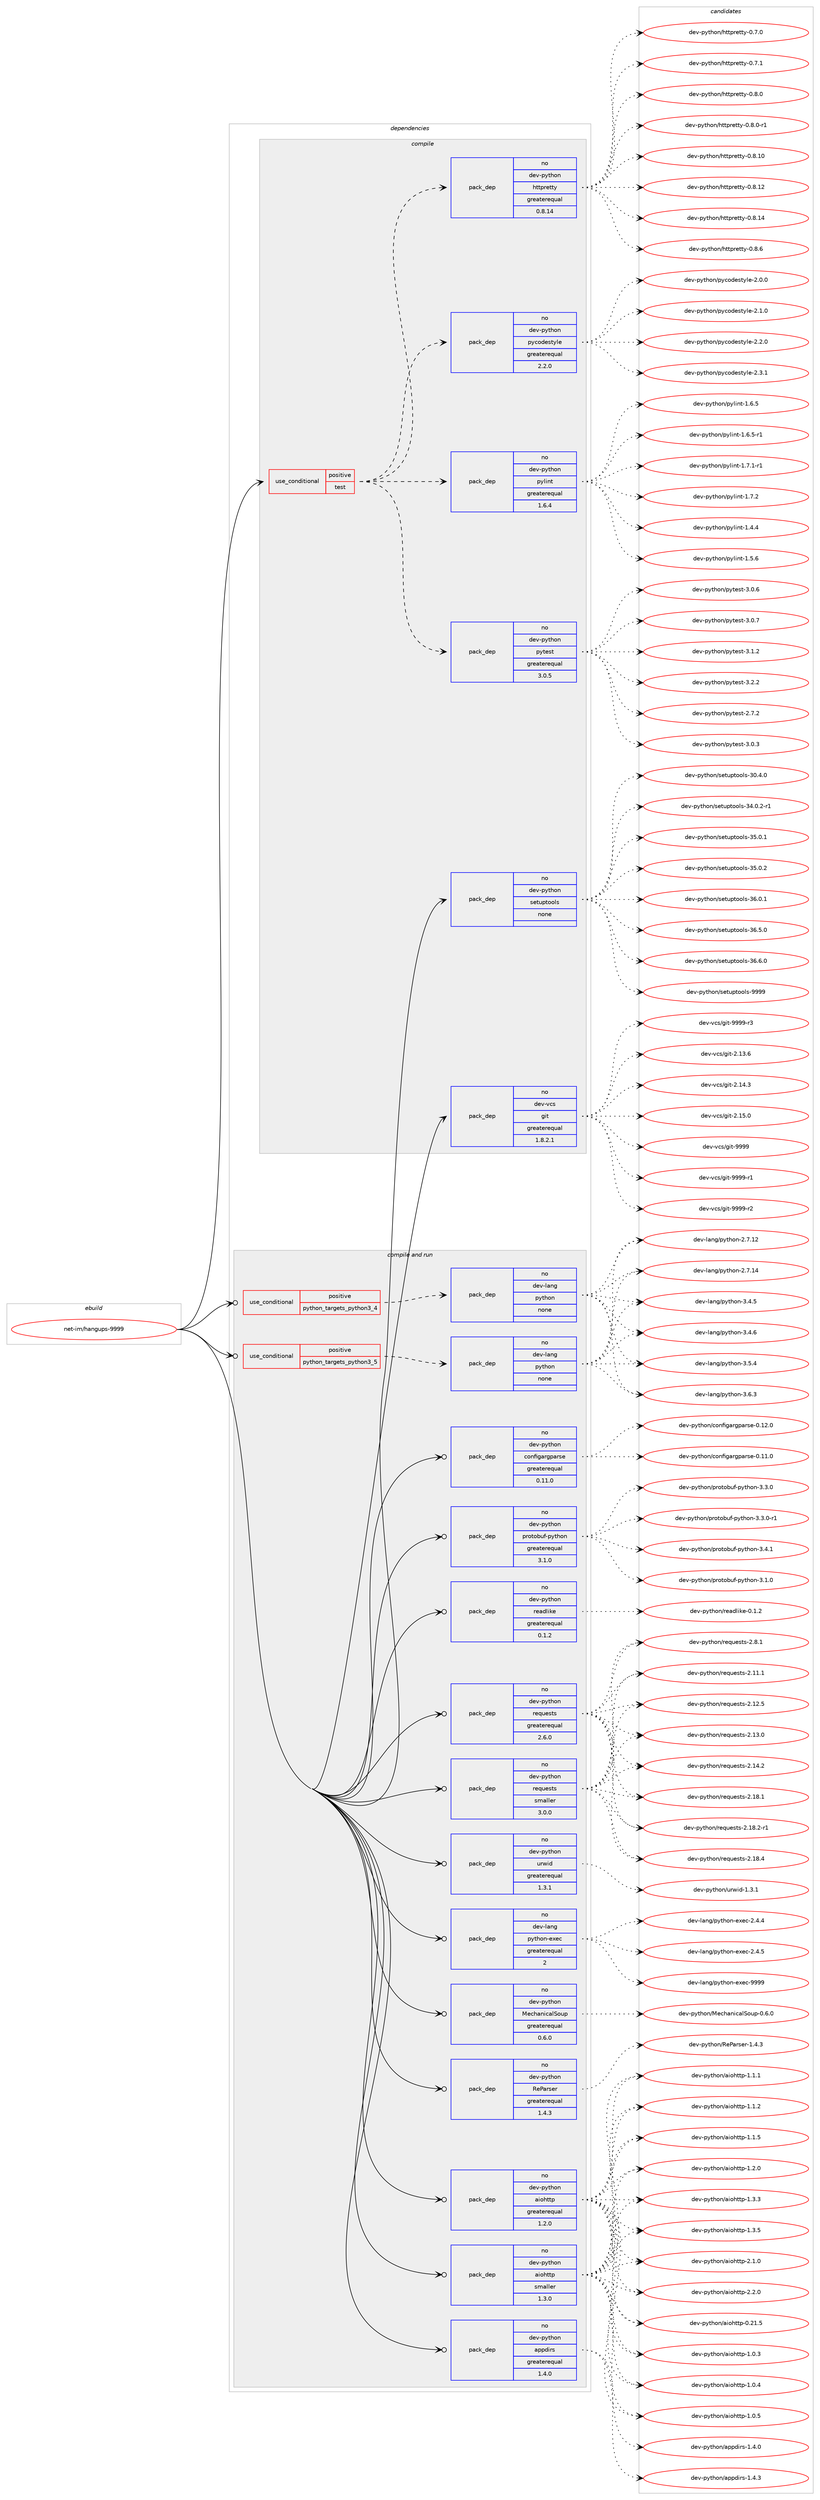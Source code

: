 digraph prolog {

# *************
# Graph options
# *************

newrank=true;
concentrate=true;
compound=true;
graph [rankdir=LR,fontname=Helvetica,fontsize=10,ranksep=1.5];#, ranksep=2.5, nodesep=0.2];
edge  [arrowhead=vee];
node  [fontname=Helvetica,fontsize=10];

# **********
# The ebuild
# **********

subgraph cluster_leftcol {
color=gray;
rank=same;
label=<<i>ebuild</i>>;
id [label="net-im/hangups-9999", color=red, width=4, href="../net-im/hangups-9999.svg"];
}

# ****************
# The dependencies
# ****************

subgraph cluster_midcol {
color=gray;
label=<<i>dependencies</i>>;
subgraph cluster_compile {
fillcolor="#eeeeee";
style=filled;
label=<<i>compile</i>>;
subgraph cond102064 {
dependency412555 [label=<<TABLE BORDER="0" CELLBORDER="1" CELLSPACING="0" CELLPADDING="4"><TR><TD ROWSPAN="3" CELLPADDING="10">use_conditional</TD></TR><TR><TD>positive</TD></TR><TR><TD>test</TD></TR></TABLE>>, shape=none, color=red];
subgraph pack303637 {
dependency412556 [label=<<TABLE BORDER="0" CELLBORDER="1" CELLSPACING="0" CELLPADDING="4" WIDTH="220"><TR><TD ROWSPAN="6" CELLPADDING="30">pack_dep</TD></TR><TR><TD WIDTH="110">no</TD></TR><TR><TD>dev-python</TD></TR><TR><TD>pytest</TD></TR><TR><TD>greaterequal</TD></TR><TR><TD>3.0.5</TD></TR></TABLE>>, shape=none, color=blue];
}
dependency412555:e -> dependency412556:w [weight=20,style="dashed",arrowhead="vee"];
subgraph pack303638 {
dependency412557 [label=<<TABLE BORDER="0" CELLBORDER="1" CELLSPACING="0" CELLPADDING="4" WIDTH="220"><TR><TD ROWSPAN="6" CELLPADDING="30">pack_dep</TD></TR><TR><TD WIDTH="110">no</TD></TR><TR><TD>dev-python</TD></TR><TR><TD>pylint</TD></TR><TR><TD>greaterequal</TD></TR><TR><TD>1.6.4</TD></TR></TABLE>>, shape=none, color=blue];
}
dependency412555:e -> dependency412557:w [weight=20,style="dashed",arrowhead="vee"];
subgraph pack303639 {
dependency412558 [label=<<TABLE BORDER="0" CELLBORDER="1" CELLSPACING="0" CELLPADDING="4" WIDTH="220"><TR><TD ROWSPAN="6" CELLPADDING="30">pack_dep</TD></TR><TR><TD WIDTH="110">no</TD></TR><TR><TD>dev-python</TD></TR><TR><TD>pycodestyle</TD></TR><TR><TD>greaterequal</TD></TR><TR><TD>2.2.0</TD></TR></TABLE>>, shape=none, color=blue];
}
dependency412555:e -> dependency412558:w [weight=20,style="dashed",arrowhead="vee"];
subgraph pack303640 {
dependency412559 [label=<<TABLE BORDER="0" CELLBORDER="1" CELLSPACING="0" CELLPADDING="4" WIDTH="220"><TR><TD ROWSPAN="6" CELLPADDING="30">pack_dep</TD></TR><TR><TD WIDTH="110">no</TD></TR><TR><TD>dev-python</TD></TR><TR><TD>httpretty</TD></TR><TR><TD>greaterequal</TD></TR><TR><TD>0.8.14</TD></TR></TABLE>>, shape=none, color=blue];
}
dependency412555:e -> dependency412559:w [weight=20,style="dashed",arrowhead="vee"];
}
id:e -> dependency412555:w [weight=20,style="solid",arrowhead="vee"];
subgraph pack303641 {
dependency412560 [label=<<TABLE BORDER="0" CELLBORDER="1" CELLSPACING="0" CELLPADDING="4" WIDTH="220"><TR><TD ROWSPAN="6" CELLPADDING="30">pack_dep</TD></TR><TR><TD WIDTH="110">no</TD></TR><TR><TD>dev-python</TD></TR><TR><TD>setuptools</TD></TR><TR><TD>none</TD></TR><TR><TD></TD></TR></TABLE>>, shape=none, color=blue];
}
id:e -> dependency412560:w [weight=20,style="solid",arrowhead="vee"];
subgraph pack303642 {
dependency412561 [label=<<TABLE BORDER="0" CELLBORDER="1" CELLSPACING="0" CELLPADDING="4" WIDTH="220"><TR><TD ROWSPAN="6" CELLPADDING="30">pack_dep</TD></TR><TR><TD WIDTH="110">no</TD></TR><TR><TD>dev-vcs</TD></TR><TR><TD>git</TD></TR><TR><TD>greaterequal</TD></TR><TR><TD>1.8.2.1</TD></TR></TABLE>>, shape=none, color=blue];
}
id:e -> dependency412561:w [weight=20,style="solid",arrowhead="vee"];
}
subgraph cluster_compileandrun {
fillcolor="#eeeeee";
style=filled;
label=<<i>compile and run</i>>;
subgraph cond102065 {
dependency412562 [label=<<TABLE BORDER="0" CELLBORDER="1" CELLSPACING="0" CELLPADDING="4"><TR><TD ROWSPAN="3" CELLPADDING="10">use_conditional</TD></TR><TR><TD>positive</TD></TR><TR><TD>python_targets_python3_4</TD></TR></TABLE>>, shape=none, color=red];
subgraph pack303643 {
dependency412563 [label=<<TABLE BORDER="0" CELLBORDER="1" CELLSPACING="0" CELLPADDING="4" WIDTH="220"><TR><TD ROWSPAN="6" CELLPADDING="30">pack_dep</TD></TR><TR><TD WIDTH="110">no</TD></TR><TR><TD>dev-lang</TD></TR><TR><TD>python</TD></TR><TR><TD>none</TD></TR><TR><TD></TD></TR></TABLE>>, shape=none, color=blue];
}
dependency412562:e -> dependency412563:w [weight=20,style="dashed",arrowhead="vee"];
}
id:e -> dependency412562:w [weight=20,style="solid",arrowhead="odotvee"];
subgraph cond102066 {
dependency412564 [label=<<TABLE BORDER="0" CELLBORDER="1" CELLSPACING="0" CELLPADDING="4"><TR><TD ROWSPAN="3" CELLPADDING="10">use_conditional</TD></TR><TR><TD>positive</TD></TR><TR><TD>python_targets_python3_5</TD></TR></TABLE>>, shape=none, color=red];
subgraph pack303644 {
dependency412565 [label=<<TABLE BORDER="0" CELLBORDER="1" CELLSPACING="0" CELLPADDING="4" WIDTH="220"><TR><TD ROWSPAN="6" CELLPADDING="30">pack_dep</TD></TR><TR><TD WIDTH="110">no</TD></TR><TR><TD>dev-lang</TD></TR><TR><TD>python</TD></TR><TR><TD>none</TD></TR><TR><TD></TD></TR></TABLE>>, shape=none, color=blue];
}
dependency412564:e -> dependency412565:w [weight=20,style="dashed",arrowhead="vee"];
}
id:e -> dependency412564:w [weight=20,style="solid",arrowhead="odotvee"];
subgraph pack303645 {
dependency412566 [label=<<TABLE BORDER="0" CELLBORDER="1" CELLSPACING="0" CELLPADDING="4" WIDTH="220"><TR><TD ROWSPAN="6" CELLPADDING="30">pack_dep</TD></TR><TR><TD WIDTH="110">no</TD></TR><TR><TD>dev-lang</TD></TR><TR><TD>python-exec</TD></TR><TR><TD>greaterequal</TD></TR><TR><TD>2</TD></TR></TABLE>>, shape=none, color=blue];
}
id:e -> dependency412566:w [weight=20,style="solid",arrowhead="odotvee"];
subgraph pack303646 {
dependency412567 [label=<<TABLE BORDER="0" CELLBORDER="1" CELLSPACING="0" CELLPADDING="4" WIDTH="220"><TR><TD ROWSPAN="6" CELLPADDING="30">pack_dep</TD></TR><TR><TD WIDTH="110">no</TD></TR><TR><TD>dev-python</TD></TR><TR><TD>MechanicalSoup</TD></TR><TR><TD>greaterequal</TD></TR><TR><TD>0.6.0</TD></TR></TABLE>>, shape=none, color=blue];
}
id:e -> dependency412567:w [weight=20,style="solid",arrowhead="odotvee"];
subgraph pack303647 {
dependency412568 [label=<<TABLE BORDER="0" CELLBORDER="1" CELLSPACING="0" CELLPADDING="4" WIDTH="220"><TR><TD ROWSPAN="6" CELLPADDING="30">pack_dep</TD></TR><TR><TD WIDTH="110">no</TD></TR><TR><TD>dev-python</TD></TR><TR><TD>ReParser</TD></TR><TR><TD>greaterequal</TD></TR><TR><TD>1.4.3</TD></TR></TABLE>>, shape=none, color=blue];
}
id:e -> dependency412568:w [weight=20,style="solid",arrowhead="odotvee"];
subgraph pack303648 {
dependency412569 [label=<<TABLE BORDER="0" CELLBORDER="1" CELLSPACING="0" CELLPADDING="4" WIDTH="220"><TR><TD ROWSPAN="6" CELLPADDING="30">pack_dep</TD></TR><TR><TD WIDTH="110">no</TD></TR><TR><TD>dev-python</TD></TR><TR><TD>aiohttp</TD></TR><TR><TD>greaterequal</TD></TR><TR><TD>1.2.0</TD></TR></TABLE>>, shape=none, color=blue];
}
id:e -> dependency412569:w [weight=20,style="solid",arrowhead="odotvee"];
subgraph pack303649 {
dependency412570 [label=<<TABLE BORDER="0" CELLBORDER="1" CELLSPACING="0" CELLPADDING="4" WIDTH="220"><TR><TD ROWSPAN="6" CELLPADDING="30">pack_dep</TD></TR><TR><TD WIDTH="110">no</TD></TR><TR><TD>dev-python</TD></TR><TR><TD>aiohttp</TD></TR><TR><TD>smaller</TD></TR><TR><TD>1.3.0</TD></TR></TABLE>>, shape=none, color=blue];
}
id:e -> dependency412570:w [weight=20,style="solid",arrowhead="odotvee"];
subgraph pack303650 {
dependency412571 [label=<<TABLE BORDER="0" CELLBORDER="1" CELLSPACING="0" CELLPADDING="4" WIDTH="220"><TR><TD ROWSPAN="6" CELLPADDING="30">pack_dep</TD></TR><TR><TD WIDTH="110">no</TD></TR><TR><TD>dev-python</TD></TR><TR><TD>appdirs</TD></TR><TR><TD>greaterequal</TD></TR><TR><TD>1.4.0</TD></TR></TABLE>>, shape=none, color=blue];
}
id:e -> dependency412571:w [weight=20,style="solid",arrowhead="odotvee"];
subgraph pack303651 {
dependency412572 [label=<<TABLE BORDER="0" CELLBORDER="1" CELLSPACING="0" CELLPADDING="4" WIDTH="220"><TR><TD ROWSPAN="6" CELLPADDING="30">pack_dep</TD></TR><TR><TD WIDTH="110">no</TD></TR><TR><TD>dev-python</TD></TR><TR><TD>configargparse</TD></TR><TR><TD>greaterequal</TD></TR><TR><TD>0.11.0</TD></TR></TABLE>>, shape=none, color=blue];
}
id:e -> dependency412572:w [weight=20,style="solid",arrowhead="odotvee"];
subgraph pack303652 {
dependency412573 [label=<<TABLE BORDER="0" CELLBORDER="1" CELLSPACING="0" CELLPADDING="4" WIDTH="220"><TR><TD ROWSPAN="6" CELLPADDING="30">pack_dep</TD></TR><TR><TD WIDTH="110">no</TD></TR><TR><TD>dev-python</TD></TR><TR><TD>protobuf-python</TD></TR><TR><TD>greaterequal</TD></TR><TR><TD>3.1.0</TD></TR></TABLE>>, shape=none, color=blue];
}
id:e -> dependency412573:w [weight=20,style="solid",arrowhead="odotvee"];
subgraph pack303653 {
dependency412574 [label=<<TABLE BORDER="0" CELLBORDER="1" CELLSPACING="0" CELLPADDING="4" WIDTH="220"><TR><TD ROWSPAN="6" CELLPADDING="30">pack_dep</TD></TR><TR><TD WIDTH="110">no</TD></TR><TR><TD>dev-python</TD></TR><TR><TD>readlike</TD></TR><TR><TD>greaterequal</TD></TR><TR><TD>0.1.2</TD></TR></TABLE>>, shape=none, color=blue];
}
id:e -> dependency412574:w [weight=20,style="solid",arrowhead="odotvee"];
subgraph pack303654 {
dependency412575 [label=<<TABLE BORDER="0" CELLBORDER="1" CELLSPACING="0" CELLPADDING="4" WIDTH="220"><TR><TD ROWSPAN="6" CELLPADDING="30">pack_dep</TD></TR><TR><TD WIDTH="110">no</TD></TR><TR><TD>dev-python</TD></TR><TR><TD>requests</TD></TR><TR><TD>greaterequal</TD></TR><TR><TD>2.6.0</TD></TR></TABLE>>, shape=none, color=blue];
}
id:e -> dependency412575:w [weight=20,style="solid",arrowhead="odotvee"];
subgraph pack303655 {
dependency412576 [label=<<TABLE BORDER="0" CELLBORDER="1" CELLSPACING="0" CELLPADDING="4" WIDTH="220"><TR><TD ROWSPAN="6" CELLPADDING="30">pack_dep</TD></TR><TR><TD WIDTH="110">no</TD></TR><TR><TD>dev-python</TD></TR><TR><TD>requests</TD></TR><TR><TD>smaller</TD></TR><TR><TD>3.0.0</TD></TR></TABLE>>, shape=none, color=blue];
}
id:e -> dependency412576:w [weight=20,style="solid",arrowhead="odotvee"];
subgraph pack303656 {
dependency412577 [label=<<TABLE BORDER="0" CELLBORDER="1" CELLSPACING="0" CELLPADDING="4" WIDTH="220"><TR><TD ROWSPAN="6" CELLPADDING="30">pack_dep</TD></TR><TR><TD WIDTH="110">no</TD></TR><TR><TD>dev-python</TD></TR><TR><TD>urwid</TD></TR><TR><TD>greaterequal</TD></TR><TR><TD>1.3.1</TD></TR></TABLE>>, shape=none, color=blue];
}
id:e -> dependency412577:w [weight=20,style="solid",arrowhead="odotvee"];
}
subgraph cluster_run {
fillcolor="#eeeeee";
style=filled;
label=<<i>run</i>>;
}
}

# **************
# The candidates
# **************

subgraph cluster_choices {
rank=same;
color=gray;
label=<<i>candidates</i>>;

subgraph choice303637 {
color=black;
nodesep=1;
choice1001011184511212111610411111047112121116101115116455046554650 [label="dev-python/pytest-2.7.2", color=red, width=4,href="../dev-python/pytest-2.7.2.svg"];
choice1001011184511212111610411111047112121116101115116455146484651 [label="dev-python/pytest-3.0.3", color=red, width=4,href="../dev-python/pytest-3.0.3.svg"];
choice1001011184511212111610411111047112121116101115116455146484654 [label="dev-python/pytest-3.0.6", color=red, width=4,href="../dev-python/pytest-3.0.6.svg"];
choice1001011184511212111610411111047112121116101115116455146484655 [label="dev-python/pytest-3.0.7", color=red, width=4,href="../dev-python/pytest-3.0.7.svg"];
choice1001011184511212111610411111047112121116101115116455146494650 [label="dev-python/pytest-3.1.2", color=red, width=4,href="../dev-python/pytest-3.1.2.svg"];
choice1001011184511212111610411111047112121116101115116455146504650 [label="dev-python/pytest-3.2.2", color=red, width=4,href="../dev-python/pytest-3.2.2.svg"];
dependency412556:e -> choice1001011184511212111610411111047112121116101115116455046554650:w [style=dotted,weight="100"];
dependency412556:e -> choice1001011184511212111610411111047112121116101115116455146484651:w [style=dotted,weight="100"];
dependency412556:e -> choice1001011184511212111610411111047112121116101115116455146484654:w [style=dotted,weight="100"];
dependency412556:e -> choice1001011184511212111610411111047112121116101115116455146484655:w [style=dotted,weight="100"];
dependency412556:e -> choice1001011184511212111610411111047112121116101115116455146494650:w [style=dotted,weight="100"];
dependency412556:e -> choice1001011184511212111610411111047112121116101115116455146504650:w [style=dotted,weight="100"];
}
subgraph choice303638 {
color=black;
nodesep=1;
choice1001011184511212111610411111047112121108105110116454946524652 [label="dev-python/pylint-1.4.4", color=red, width=4,href="../dev-python/pylint-1.4.4.svg"];
choice1001011184511212111610411111047112121108105110116454946534654 [label="dev-python/pylint-1.5.6", color=red, width=4,href="../dev-python/pylint-1.5.6.svg"];
choice1001011184511212111610411111047112121108105110116454946544653 [label="dev-python/pylint-1.6.5", color=red, width=4,href="../dev-python/pylint-1.6.5.svg"];
choice10010111845112121116104111110471121211081051101164549465446534511449 [label="dev-python/pylint-1.6.5-r1", color=red, width=4,href="../dev-python/pylint-1.6.5-r1.svg"];
choice10010111845112121116104111110471121211081051101164549465546494511449 [label="dev-python/pylint-1.7.1-r1", color=red, width=4,href="../dev-python/pylint-1.7.1-r1.svg"];
choice1001011184511212111610411111047112121108105110116454946554650 [label="dev-python/pylint-1.7.2", color=red, width=4,href="../dev-python/pylint-1.7.2.svg"];
dependency412557:e -> choice1001011184511212111610411111047112121108105110116454946524652:w [style=dotted,weight="100"];
dependency412557:e -> choice1001011184511212111610411111047112121108105110116454946534654:w [style=dotted,weight="100"];
dependency412557:e -> choice1001011184511212111610411111047112121108105110116454946544653:w [style=dotted,weight="100"];
dependency412557:e -> choice10010111845112121116104111110471121211081051101164549465446534511449:w [style=dotted,weight="100"];
dependency412557:e -> choice10010111845112121116104111110471121211081051101164549465546494511449:w [style=dotted,weight="100"];
dependency412557:e -> choice1001011184511212111610411111047112121108105110116454946554650:w [style=dotted,weight="100"];
}
subgraph choice303639 {
color=black;
nodesep=1;
choice100101118451121211161041111104711212199111100101115116121108101455046484648 [label="dev-python/pycodestyle-2.0.0", color=red, width=4,href="../dev-python/pycodestyle-2.0.0.svg"];
choice100101118451121211161041111104711212199111100101115116121108101455046494648 [label="dev-python/pycodestyle-2.1.0", color=red, width=4,href="../dev-python/pycodestyle-2.1.0.svg"];
choice100101118451121211161041111104711212199111100101115116121108101455046504648 [label="dev-python/pycodestyle-2.2.0", color=red, width=4,href="../dev-python/pycodestyle-2.2.0.svg"];
choice100101118451121211161041111104711212199111100101115116121108101455046514649 [label="dev-python/pycodestyle-2.3.1", color=red, width=4,href="../dev-python/pycodestyle-2.3.1.svg"];
dependency412558:e -> choice100101118451121211161041111104711212199111100101115116121108101455046484648:w [style=dotted,weight="100"];
dependency412558:e -> choice100101118451121211161041111104711212199111100101115116121108101455046494648:w [style=dotted,weight="100"];
dependency412558:e -> choice100101118451121211161041111104711212199111100101115116121108101455046504648:w [style=dotted,weight="100"];
dependency412558:e -> choice100101118451121211161041111104711212199111100101115116121108101455046514649:w [style=dotted,weight="100"];
}
subgraph choice303640 {
color=black;
nodesep=1;
choice1001011184511212111610411111047104116116112114101116116121454846554648 [label="dev-python/httpretty-0.7.0", color=red, width=4,href="../dev-python/httpretty-0.7.0.svg"];
choice1001011184511212111610411111047104116116112114101116116121454846554649 [label="dev-python/httpretty-0.7.1", color=red, width=4,href="../dev-python/httpretty-0.7.1.svg"];
choice1001011184511212111610411111047104116116112114101116116121454846564648 [label="dev-python/httpretty-0.8.0", color=red, width=4,href="../dev-python/httpretty-0.8.0.svg"];
choice10010111845112121116104111110471041161161121141011161161214548465646484511449 [label="dev-python/httpretty-0.8.0-r1", color=red, width=4,href="../dev-python/httpretty-0.8.0-r1.svg"];
choice100101118451121211161041111104710411611611211410111611612145484656464948 [label="dev-python/httpretty-0.8.10", color=red, width=4,href="../dev-python/httpretty-0.8.10.svg"];
choice100101118451121211161041111104710411611611211410111611612145484656464950 [label="dev-python/httpretty-0.8.12", color=red, width=4,href="../dev-python/httpretty-0.8.12.svg"];
choice100101118451121211161041111104710411611611211410111611612145484656464952 [label="dev-python/httpretty-0.8.14", color=red, width=4,href="../dev-python/httpretty-0.8.14.svg"];
choice1001011184511212111610411111047104116116112114101116116121454846564654 [label="dev-python/httpretty-0.8.6", color=red, width=4,href="../dev-python/httpretty-0.8.6.svg"];
dependency412559:e -> choice1001011184511212111610411111047104116116112114101116116121454846554648:w [style=dotted,weight="100"];
dependency412559:e -> choice1001011184511212111610411111047104116116112114101116116121454846554649:w [style=dotted,weight="100"];
dependency412559:e -> choice1001011184511212111610411111047104116116112114101116116121454846564648:w [style=dotted,weight="100"];
dependency412559:e -> choice10010111845112121116104111110471041161161121141011161161214548465646484511449:w [style=dotted,weight="100"];
dependency412559:e -> choice100101118451121211161041111104710411611611211410111611612145484656464948:w [style=dotted,weight="100"];
dependency412559:e -> choice100101118451121211161041111104710411611611211410111611612145484656464950:w [style=dotted,weight="100"];
dependency412559:e -> choice100101118451121211161041111104710411611611211410111611612145484656464952:w [style=dotted,weight="100"];
dependency412559:e -> choice1001011184511212111610411111047104116116112114101116116121454846564654:w [style=dotted,weight="100"];
}
subgraph choice303641 {
color=black;
nodesep=1;
choice100101118451121211161041111104711510111611711211611111110811545514846524648 [label="dev-python/setuptools-30.4.0", color=red, width=4,href="../dev-python/setuptools-30.4.0.svg"];
choice1001011184511212111610411111047115101116117112116111111108115455152464846504511449 [label="dev-python/setuptools-34.0.2-r1", color=red, width=4,href="../dev-python/setuptools-34.0.2-r1.svg"];
choice100101118451121211161041111104711510111611711211611111110811545515346484649 [label="dev-python/setuptools-35.0.1", color=red, width=4,href="../dev-python/setuptools-35.0.1.svg"];
choice100101118451121211161041111104711510111611711211611111110811545515346484650 [label="dev-python/setuptools-35.0.2", color=red, width=4,href="../dev-python/setuptools-35.0.2.svg"];
choice100101118451121211161041111104711510111611711211611111110811545515446484649 [label="dev-python/setuptools-36.0.1", color=red, width=4,href="../dev-python/setuptools-36.0.1.svg"];
choice100101118451121211161041111104711510111611711211611111110811545515446534648 [label="dev-python/setuptools-36.5.0", color=red, width=4,href="../dev-python/setuptools-36.5.0.svg"];
choice100101118451121211161041111104711510111611711211611111110811545515446544648 [label="dev-python/setuptools-36.6.0", color=red, width=4,href="../dev-python/setuptools-36.6.0.svg"];
choice10010111845112121116104111110471151011161171121161111111081154557575757 [label="dev-python/setuptools-9999", color=red, width=4,href="../dev-python/setuptools-9999.svg"];
dependency412560:e -> choice100101118451121211161041111104711510111611711211611111110811545514846524648:w [style=dotted,weight="100"];
dependency412560:e -> choice1001011184511212111610411111047115101116117112116111111108115455152464846504511449:w [style=dotted,weight="100"];
dependency412560:e -> choice100101118451121211161041111104711510111611711211611111110811545515346484649:w [style=dotted,weight="100"];
dependency412560:e -> choice100101118451121211161041111104711510111611711211611111110811545515346484650:w [style=dotted,weight="100"];
dependency412560:e -> choice100101118451121211161041111104711510111611711211611111110811545515446484649:w [style=dotted,weight="100"];
dependency412560:e -> choice100101118451121211161041111104711510111611711211611111110811545515446534648:w [style=dotted,weight="100"];
dependency412560:e -> choice100101118451121211161041111104711510111611711211611111110811545515446544648:w [style=dotted,weight="100"];
dependency412560:e -> choice10010111845112121116104111110471151011161171121161111111081154557575757:w [style=dotted,weight="100"];
}
subgraph choice303642 {
color=black;
nodesep=1;
choice10010111845118991154710310511645504649514654 [label="dev-vcs/git-2.13.6", color=red, width=4,href="../dev-vcs/git-2.13.6.svg"];
choice10010111845118991154710310511645504649524651 [label="dev-vcs/git-2.14.3", color=red, width=4,href="../dev-vcs/git-2.14.3.svg"];
choice10010111845118991154710310511645504649534648 [label="dev-vcs/git-2.15.0", color=red, width=4,href="../dev-vcs/git-2.15.0.svg"];
choice1001011184511899115471031051164557575757 [label="dev-vcs/git-9999", color=red, width=4,href="../dev-vcs/git-9999.svg"];
choice10010111845118991154710310511645575757574511449 [label="dev-vcs/git-9999-r1", color=red, width=4,href="../dev-vcs/git-9999-r1.svg"];
choice10010111845118991154710310511645575757574511450 [label="dev-vcs/git-9999-r2", color=red, width=4,href="../dev-vcs/git-9999-r2.svg"];
choice10010111845118991154710310511645575757574511451 [label="dev-vcs/git-9999-r3", color=red, width=4,href="../dev-vcs/git-9999-r3.svg"];
dependency412561:e -> choice10010111845118991154710310511645504649514654:w [style=dotted,weight="100"];
dependency412561:e -> choice10010111845118991154710310511645504649524651:w [style=dotted,weight="100"];
dependency412561:e -> choice10010111845118991154710310511645504649534648:w [style=dotted,weight="100"];
dependency412561:e -> choice1001011184511899115471031051164557575757:w [style=dotted,weight="100"];
dependency412561:e -> choice10010111845118991154710310511645575757574511449:w [style=dotted,weight="100"];
dependency412561:e -> choice10010111845118991154710310511645575757574511450:w [style=dotted,weight="100"];
dependency412561:e -> choice10010111845118991154710310511645575757574511451:w [style=dotted,weight="100"];
}
subgraph choice303643 {
color=black;
nodesep=1;
choice10010111845108971101034711212111610411111045504655464950 [label="dev-lang/python-2.7.12", color=red, width=4,href="../dev-lang/python-2.7.12.svg"];
choice10010111845108971101034711212111610411111045504655464952 [label="dev-lang/python-2.7.14", color=red, width=4,href="../dev-lang/python-2.7.14.svg"];
choice100101118451089711010347112121116104111110455146524653 [label="dev-lang/python-3.4.5", color=red, width=4,href="../dev-lang/python-3.4.5.svg"];
choice100101118451089711010347112121116104111110455146524654 [label="dev-lang/python-3.4.6", color=red, width=4,href="../dev-lang/python-3.4.6.svg"];
choice100101118451089711010347112121116104111110455146534652 [label="dev-lang/python-3.5.4", color=red, width=4,href="../dev-lang/python-3.5.4.svg"];
choice100101118451089711010347112121116104111110455146544651 [label="dev-lang/python-3.6.3", color=red, width=4,href="../dev-lang/python-3.6.3.svg"];
dependency412563:e -> choice10010111845108971101034711212111610411111045504655464950:w [style=dotted,weight="100"];
dependency412563:e -> choice10010111845108971101034711212111610411111045504655464952:w [style=dotted,weight="100"];
dependency412563:e -> choice100101118451089711010347112121116104111110455146524653:w [style=dotted,weight="100"];
dependency412563:e -> choice100101118451089711010347112121116104111110455146524654:w [style=dotted,weight="100"];
dependency412563:e -> choice100101118451089711010347112121116104111110455146534652:w [style=dotted,weight="100"];
dependency412563:e -> choice100101118451089711010347112121116104111110455146544651:w [style=dotted,weight="100"];
}
subgraph choice303644 {
color=black;
nodesep=1;
choice10010111845108971101034711212111610411111045504655464950 [label="dev-lang/python-2.7.12", color=red, width=4,href="../dev-lang/python-2.7.12.svg"];
choice10010111845108971101034711212111610411111045504655464952 [label="dev-lang/python-2.7.14", color=red, width=4,href="../dev-lang/python-2.7.14.svg"];
choice100101118451089711010347112121116104111110455146524653 [label="dev-lang/python-3.4.5", color=red, width=4,href="../dev-lang/python-3.4.5.svg"];
choice100101118451089711010347112121116104111110455146524654 [label="dev-lang/python-3.4.6", color=red, width=4,href="../dev-lang/python-3.4.6.svg"];
choice100101118451089711010347112121116104111110455146534652 [label="dev-lang/python-3.5.4", color=red, width=4,href="../dev-lang/python-3.5.4.svg"];
choice100101118451089711010347112121116104111110455146544651 [label="dev-lang/python-3.6.3", color=red, width=4,href="../dev-lang/python-3.6.3.svg"];
dependency412565:e -> choice10010111845108971101034711212111610411111045504655464950:w [style=dotted,weight="100"];
dependency412565:e -> choice10010111845108971101034711212111610411111045504655464952:w [style=dotted,weight="100"];
dependency412565:e -> choice100101118451089711010347112121116104111110455146524653:w [style=dotted,weight="100"];
dependency412565:e -> choice100101118451089711010347112121116104111110455146524654:w [style=dotted,weight="100"];
dependency412565:e -> choice100101118451089711010347112121116104111110455146534652:w [style=dotted,weight="100"];
dependency412565:e -> choice100101118451089711010347112121116104111110455146544651:w [style=dotted,weight="100"];
}
subgraph choice303645 {
color=black;
nodesep=1;
choice1001011184510897110103471121211161041111104510112010199455046524652 [label="dev-lang/python-exec-2.4.4", color=red, width=4,href="../dev-lang/python-exec-2.4.4.svg"];
choice1001011184510897110103471121211161041111104510112010199455046524653 [label="dev-lang/python-exec-2.4.5", color=red, width=4,href="../dev-lang/python-exec-2.4.5.svg"];
choice10010111845108971101034711212111610411111045101120101994557575757 [label="dev-lang/python-exec-9999", color=red, width=4,href="../dev-lang/python-exec-9999.svg"];
dependency412566:e -> choice1001011184510897110103471121211161041111104510112010199455046524652:w [style=dotted,weight="100"];
dependency412566:e -> choice1001011184510897110103471121211161041111104510112010199455046524653:w [style=dotted,weight="100"];
dependency412566:e -> choice10010111845108971101034711212111610411111045101120101994557575757:w [style=dotted,weight="100"];
}
subgraph choice303646 {
color=black;
nodesep=1;
choice1001011184511212111610411111047771019910497110105999710883111117112454846544648 [label="dev-python/MechanicalSoup-0.6.0", color=red, width=4,href="../dev-python/MechanicalSoup-0.6.0.svg"];
dependency412567:e -> choice1001011184511212111610411111047771019910497110105999710883111117112454846544648:w [style=dotted,weight="100"];
}
subgraph choice303647 {
color=black;
nodesep=1;
choice1001011184511212111610411111047821018097114115101114454946524651 [label="dev-python/ReParser-1.4.3", color=red, width=4,href="../dev-python/ReParser-1.4.3.svg"];
dependency412568:e -> choice1001011184511212111610411111047821018097114115101114454946524651:w [style=dotted,weight="100"];
}
subgraph choice303648 {
color=black;
nodesep=1;
choice10010111845112121116104111110479710511110411611611245484650494653 [label="dev-python/aiohttp-0.21.5", color=red, width=4,href="../dev-python/aiohttp-0.21.5.svg"];
choice100101118451121211161041111104797105111104116116112454946484651 [label="dev-python/aiohttp-1.0.3", color=red, width=4,href="../dev-python/aiohttp-1.0.3.svg"];
choice100101118451121211161041111104797105111104116116112454946484652 [label="dev-python/aiohttp-1.0.4", color=red, width=4,href="../dev-python/aiohttp-1.0.4.svg"];
choice100101118451121211161041111104797105111104116116112454946484653 [label="dev-python/aiohttp-1.0.5", color=red, width=4,href="../dev-python/aiohttp-1.0.5.svg"];
choice100101118451121211161041111104797105111104116116112454946494649 [label="dev-python/aiohttp-1.1.1", color=red, width=4,href="../dev-python/aiohttp-1.1.1.svg"];
choice100101118451121211161041111104797105111104116116112454946494650 [label="dev-python/aiohttp-1.1.2", color=red, width=4,href="../dev-python/aiohttp-1.1.2.svg"];
choice100101118451121211161041111104797105111104116116112454946494653 [label="dev-python/aiohttp-1.1.5", color=red, width=4,href="../dev-python/aiohttp-1.1.5.svg"];
choice100101118451121211161041111104797105111104116116112454946504648 [label="dev-python/aiohttp-1.2.0", color=red, width=4,href="../dev-python/aiohttp-1.2.0.svg"];
choice100101118451121211161041111104797105111104116116112454946514651 [label="dev-python/aiohttp-1.3.3", color=red, width=4,href="../dev-python/aiohttp-1.3.3.svg"];
choice100101118451121211161041111104797105111104116116112454946514653 [label="dev-python/aiohttp-1.3.5", color=red, width=4,href="../dev-python/aiohttp-1.3.5.svg"];
choice100101118451121211161041111104797105111104116116112455046494648 [label="dev-python/aiohttp-2.1.0", color=red, width=4,href="../dev-python/aiohttp-2.1.0.svg"];
choice100101118451121211161041111104797105111104116116112455046504648 [label="dev-python/aiohttp-2.2.0", color=red, width=4,href="../dev-python/aiohttp-2.2.0.svg"];
dependency412569:e -> choice10010111845112121116104111110479710511110411611611245484650494653:w [style=dotted,weight="100"];
dependency412569:e -> choice100101118451121211161041111104797105111104116116112454946484651:w [style=dotted,weight="100"];
dependency412569:e -> choice100101118451121211161041111104797105111104116116112454946484652:w [style=dotted,weight="100"];
dependency412569:e -> choice100101118451121211161041111104797105111104116116112454946484653:w [style=dotted,weight="100"];
dependency412569:e -> choice100101118451121211161041111104797105111104116116112454946494649:w [style=dotted,weight="100"];
dependency412569:e -> choice100101118451121211161041111104797105111104116116112454946494650:w [style=dotted,weight="100"];
dependency412569:e -> choice100101118451121211161041111104797105111104116116112454946494653:w [style=dotted,weight="100"];
dependency412569:e -> choice100101118451121211161041111104797105111104116116112454946504648:w [style=dotted,weight="100"];
dependency412569:e -> choice100101118451121211161041111104797105111104116116112454946514651:w [style=dotted,weight="100"];
dependency412569:e -> choice100101118451121211161041111104797105111104116116112454946514653:w [style=dotted,weight="100"];
dependency412569:e -> choice100101118451121211161041111104797105111104116116112455046494648:w [style=dotted,weight="100"];
dependency412569:e -> choice100101118451121211161041111104797105111104116116112455046504648:w [style=dotted,weight="100"];
}
subgraph choice303649 {
color=black;
nodesep=1;
choice10010111845112121116104111110479710511110411611611245484650494653 [label="dev-python/aiohttp-0.21.5", color=red, width=4,href="../dev-python/aiohttp-0.21.5.svg"];
choice100101118451121211161041111104797105111104116116112454946484651 [label="dev-python/aiohttp-1.0.3", color=red, width=4,href="../dev-python/aiohttp-1.0.3.svg"];
choice100101118451121211161041111104797105111104116116112454946484652 [label="dev-python/aiohttp-1.0.4", color=red, width=4,href="../dev-python/aiohttp-1.0.4.svg"];
choice100101118451121211161041111104797105111104116116112454946484653 [label="dev-python/aiohttp-1.0.5", color=red, width=4,href="../dev-python/aiohttp-1.0.5.svg"];
choice100101118451121211161041111104797105111104116116112454946494649 [label="dev-python/aiohttp-1.1.1", color=red, width=4,href="../dev-python/aiohttp-1.1.1.svg"];
choice100101118451121211161041111104797105111104116116112454946494650 [label="dev-python/aiohttp-1.1.2", color=red, width=4,href="../dev-python/aiohttp-1.1.2.svg"];
choice100101118451121211161041111104797105111104116116112454946494653 [label="dev-python/aiohttp-1.1.5", color=red, width=4,href="../dev-python/aiohttp-1.1.5.svg"];
choice100101118451121211161041111104797105111104116116112454946504648 [label="dev-python/aiohttp-1.2.0", color=red, width=4,href="../dev-python/aiohttp-1.2.0.svg"];
choice100101118451121211161041111104797105111104116116112454946514651 [label="dev-python/aiohttp-1.3.3", color=red, width=4,href="../dev-python/aiohttp-1.3.3.svg"];
choice100101118451121211161041111104797105111104116116112454946514653 [label="dev-python/aiohttp-1.3.5", color=red, width=4,href="../dev-python/aiohttp-1.3.5.svg"];
choice100101118451121211161041111104797105111104116116112455046494648 [label="dev-python/aiohttp-2.1.0", color=red, width=4,href="../dev-python/aiohttp-2.1.0.svg"];
choice100101118451121211161041111104797105111104116116112455046504648 [label="dev-python/aiohttp-2.2.0", color=red, width=4,href="../dev-python/aiohttp-2.2.0.svg"];
dependency412570:e -> choice10010111845112121116104111110479710511110411611611245484650494653:w [style=dotted,weight="100"];
dependency412570:e -> choice100101118451121211161041111104797105111104116116112454946484651:w [style=dotted,weight="100"];
dependency412570:e -> choice100101118451121211161041111104797105111104116116112454946484652:w [style=dotted,weight="100"];
dependency412570:e -> choice100101118451121211161041111104797105111104116116112454946484653:w [style=dotted,weight="100"];
dependency412570:e -> choice100101118451121211161041111104797105111104116116112454946494649:w [style=dotted,weight="100"];
dependency412570:e -> choice100101118451121211161041111104797105111104116116112454946494650:w [style=dotted,weight="100"];
dependency412570:e -> choice100101118451121211161041111104797105111104116116112454946494653:w [style=dotted,weight="100"];
dependency412570:e -> choice100101118451121211161041111104797105111104116116112454946504648:w [style=dotted,weight="100"];
dependency412570:e -> choice100101118451121211161041111104797105111104116116112454946514651:w [style=dotted,weight="100"];
dependency412570:e -> choice100101118451121211161041111104797105111104116116112454946514653:w [style=dotted,weight="100"];
dependency412570:e -> choice100101118451121211161041111104797105111104116116112455046494648:w [style=dotted,weight="100"];
dependency412570:e -> choice100101118451121211161041111104797105111104116116112455046504648:w [style=dotted,weight="100"];
}
subgraph choice303650 {
color=black;
nodesep=1;
choice100101118451121211161041111104797112112100105114115454946524648 [label="dev-python/appdirs-1.4.0", color=red, width=4,href="../dev-python/appdirs-1.4.0.svg"];
choice100101118451121211161041111104797112112100105114115454946524651 [label="dev-python/appdirs-1.4.3", color=red, width=4,href="../dev-python/appdirs-1.4.3.svg"];
dependency412571:e -> choice100101118451121211161041111104797112112100105114115454946524648:w [style=dotted,weight="100"];
dependency412571:e -> choice100101118451121211161041111104797112112100105114115454946524651:w [style=dotted,weight="100"];
}
subgraph choice303651 {
color=black;
nodesep=1;
choice100101118451121211161041111104799111110102105103971141031129711411510145484649494648 [label="dev-python/configargparse-0.11.0", color=red, width=4,href="../dev-python/configargparse-0.11.0.svg"];
choice100101118451121211161041111104799111110102105103971141031129711411510145484649504648 [label="dev-python/configargparse-0.12.0", color=red, width=4,href="../dev-python/configargparse-0.12.0.svg"];
dependency412572:e -> choice100101118451121211161041111104799111110102105103971141031129711411510145484649494648:w [style=dotted,weight="100"];
dependency412572:e -> choice100101118451121211161041111104799111110102105103971141031129711411510145484649504648:w [style=dotted,weight="100"];
}
subgraph choice303652 {
color=black;
nodesep=1;
choice10010111845112121116104111110471121141111161119811710245112121116104111110455146494648 [label="dev-python/protobuf-python-3.1.0", color=red, width=4,href="../dev-python/protobuf-python-3.1.0.svg"];
choice10010111845112121116104111110471121141111161119811710245112121116104111110455146514648 [label="dev-python/protobuf-python-3.3.0", color=red, width=4,href="../dev-python/protobuf-python-3.3.0.svg"];
choice100101118451121211161041111104711211411111611198117102451121211161041111104551465146484511449 [label="dev-python/protobuf-python-3.3.0-r1", color=red, width=4,href="../dev-python/protobuf-python-3.3.0-r1.svg"];
choice10010111845112121116104111110471121141111161119811710245112121116104111110455146524649 [label="dev-python/protobuf-python-3.4.1", color=red, width=4,href="../dev-python/protobuf-python-3.4.1.svg"];
dependency412573:e -> choice10010111845112121116104111110471121141111161119811710245112121116104111110455146494648:w [style=dotted,weight="100"];
dependency412573:e -> choice10010111845112121116104111110471121141111161119811710245112121116104111110455146514648:w [style=dotted,weight="100"];
dependency412573:e -> choice100101118451121211161041111104711211411111611198117102451121211161041111104551465146484511449:w [style=dotted,weight="100"];
dependency412573:e -> choice10010111845112121116104111110471121141111161119811710245112121116104111110455146524649:w [style=dotted,weight="100"];
}
subgraph choice303653 {
color=black;
nodesep=1;
choice100101118451121211161041111104711410197100108105107101454846494650 [label="dev-python/readlike-0.1.2", color=red, width=4,href="../dev-python/readlike-0.1.2.svg"];
dependency412574:e -> choice100101118451121211161041111104711410197100108105107101454846494650:w [style=dotted,weight="100"];
}
subgraph choice303654 {
color=black;
nodesep=1;
choice100101118451121211161041111104711410111311710111511611545504649494649 [label="dev-python/requests-2.11.1", color=red, width=4,href="../dev-python/requests-2.11.1.svg"];
choice100101118451121211161041111104711410111311710111511611545504649504653 [label="dev-python/requests-2.12.5", color=red, width=4,href="../dev-python/requests-2.12.5.svg"];
choice100101118451121211161041111104711410111311710111511611545504649514648 [label="dev-python/requests-2.13.0", color=red, width=4,href="../dev-python/requests-2.13.0.svg"];
choice100101118451121211161041111104711410111311710111511611545504649524650 [label="dev-python/requests-2.14.2", color=red, width=4,href="../dev-python/requests-2.14.2.svg"];
choice100101118451121211161041111104711410111311710111511611545504649564649 [label="dev-python/requests-2.18.1", color=red, width=4,href="../dev-python/requests-2.18.1.svg"];
choice1001011184511212111610411111047114101113117101115116115455046495646504511449 [label="dev-python/requests-2.18.2-r1", color=red, width=4,href="../dev-python/requests-2.18.2-r1.svg"];
choice100101118451121211161041111104711410111311710111511611545504649564652 [label="dev-python/requests-2.18.4", color=red, width=4,href="../dev-python/requests-2.18.4.svg"];
choice1001011184511212111610411111047114101113117101115116115455046564649 [label="dev-python/requests-2.8.1", color=red, width=4,href="../dev-python/requests-2.8.1.svg"];
dependency412575:e -> choice100101118451121211161041111104711410111311710111511611545504649494649:w [style=dotted,weight="100"];
dependency412575:e -> choice100101118451121211161041111104711410111311710111511611545504649504653:w [style=dotted,weight="100"];
dependency412575:e -> choice100101118451121211161041111104711410111311710111511611545504649514648:w [style=dotted,weight="100"];
dependency412575:e -> choice100101118451121211161041111104711410111311710111511611545504649524650:w [style=dotted,weight="100"];
dependency412575:e -> choice100101118451121211161041111104711410111311710111511611545504649564649:w [style=dotted,weight="100"];
dependency412575:e -> choice1001011184511212111610411111047114101113117101115116115455046495646504511449:w [style=dotted,weight="100"];
dependency412575:e -> choice100101118451121211161041111104711410111311710111511611545504649564652:w [style=dotted,weight="100"];
dependency412575:e -> choice1001011184511212111610411111047114101113117101115116115455046564649:w [style=dotted,weight="100"];
}
subgraph choice303655 {
color=black;
nodesep=1;
choice100101118451121211161041111104711410111311710111511611545504649494649 [label="dev-python/requests-2.11.1", color=red, width=4,href="../dev-python/requests-2.11.1.svg"];
choice100101118451121211161041111104711410111311710111511611545504649504653 [label="dev-python/requests-2.12.5", color=red, width=4,href="../dev-python/requests-2.12.5.svg"];
choice100101118451121211161041111104711410111311710111511611545504649514648 [label="dev-python/requests-2.13.0", color=red, width=4,href="../dev-python/requests-2.13.0.svg"];
choice100101118451121211161041111104711410111311710111511611545504649524650 [label="dev-python/requests-2.14.2", color=red, width=4,href="../dev-python/requests-2.14.2.svg"];
choice100101118451121211161041111104711410111311710111511611545504649564649 [label="dev-python/requests-2.18.1", color=red, width=4,href="../dev-python/requests-2.18.1.svg"];
choice1001011184511212111610411111047114101113117101115116115455046495646504511449 [label="dev-python/requests-2.18.2-r1", color=red, width=4,href="../dev-python/requests-2.18.2-r1.svg"];
choice100101118451121211161041111104711410111311710111511611545504649564652 [label="dev-python/requests-2.18.4", color=red, width=4,href="../dev-python/requests-2.18.4.svg"];
choice1001011184511212111610411111047114101113117101115116115455046564649 [label="dev-python/requests-2.8.1", color=red, width=4,href="../dev-python/requests-2.8.1.svg"];
dependency412576:e -> choice100101118451121211161041111104711410111311710111511611545504649494649:w [style=dotted,weight="100"];
dependency412576:e -> choice100101118451121211161041111104711410111311710111511611545504649504653:w [style=dotted,weight="100"];
dependency412576:e -> choice100101118451121211161041111104711410111311710111511611545504649514648:w [style=dotted,weight="100"];
dependency412576:e -> choice100101118451121211161041111104711410111311710111511611545504649524650:w [style=dotted,weight="100"];
dependency412576:e -> choice100101118451121211161041111104711410111311710111511611545504649564649:w [style=dotted,weight="100"];
dependency412576:e -> choice1001011184511212111610411111047114101113117101115116115455046495646504511449:w [style=dotted,weight="100"];
dependency412576:e -> choice100101118451121211161041111104711410111311710111511611545504649564652:w [style=dotted,weight="100"];
dependency412576:e -> choice1001011184511212111610411111047114101113117101115116115455046564649:w [style=dotted,weight="100"];
}
subgraph choice303656 {
color=black;
nodesep=1;
choice1001011184511212111610411111047117114119105100454946514649 [label="dev-python/urwid-1.3.1", color=red, width=4,href="../dev-python/urwid-1.3.1.svg"];
dependency412577:e -> choice1001011184511212111610411111047117114119105100454946514649:w [style=dotted,weight="100"];
}
}

}
